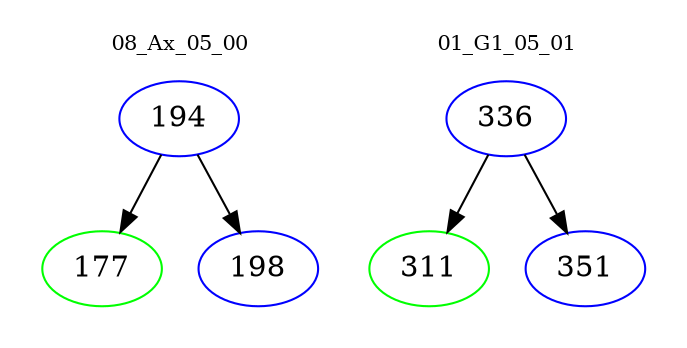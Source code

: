 digraph{
subgraph cluster_0 {
color = white
label = "08_Ax_05_00";
fontsize=10;
T0_194 [label="194", color="blue"]
T0_194 -> T0_177 [color="black"]
T0_177 [label="177", color="green"]
T0_194 -> T0_198 [color="black"]
T0_198 [label="198", color="blue"]
}
subgraph cluster_1 {
color = white
label = "01_G1_05_01";
fontsize=10;
T1_336 [label="336", color="blue"]
T1_336 -> T1_311 [color="black"]
T1_311 [label="311", color="green"]
T1_336 -> T1_351 [color="black"]
T1_351 [label="351", color="blue"]
}
}
